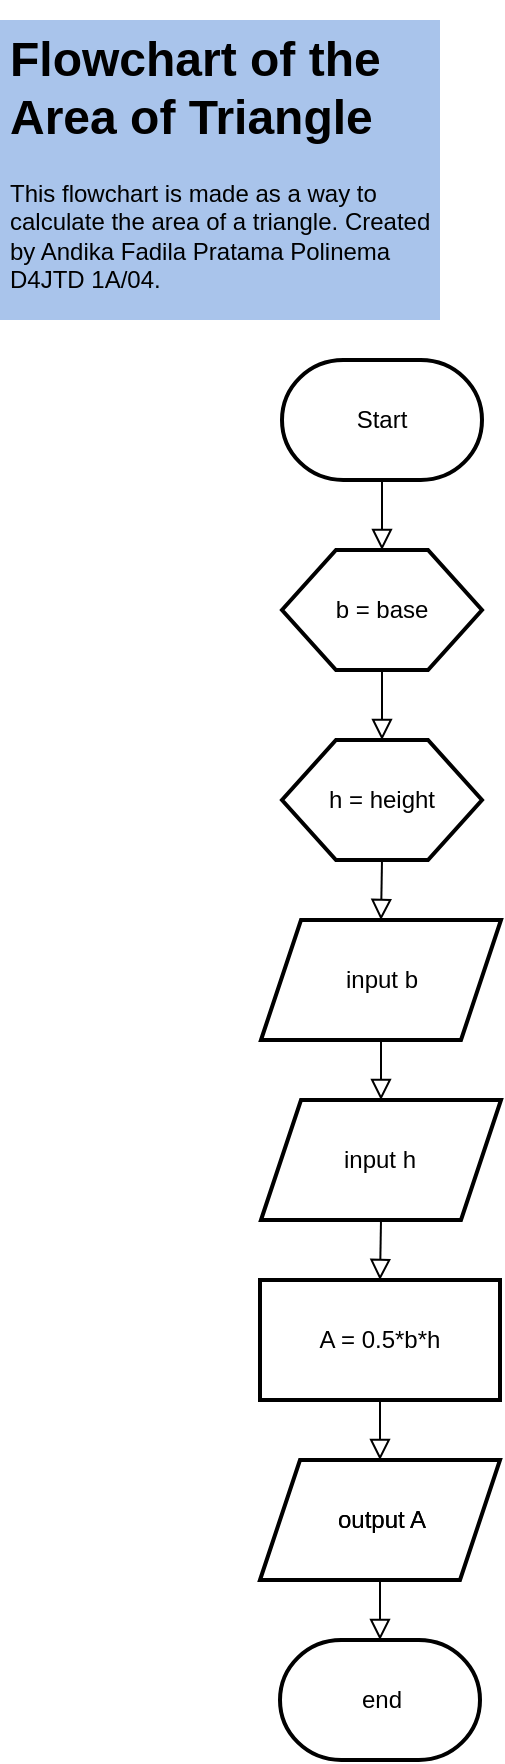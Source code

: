 <mxfile version="16.6.4" type="github">
  <diagram id="C5RBs43oDa-KdzZeNtuy" name="Page-1">
    <mxGraphModel dx="1335" dy="720" grid="1" gridSize="10" guides="1" tooltips="1" connect="1" arrows="1" fold="1" page="1" pageScale="1" pageWidth="827" pageHeight="1169" math="0" shadow="0">
      <root>
        <mxCell id="WIyWlLk6GJQsqaUBKTNV-0" />
        <mxCell id="WIyWlLk6GJQsqaUBKTNV-1" parent="WIyWlLk6GJQsqaUBKTNV-0" />
        <mxCell id="-kFRYqSdJhcsByOaOmzl-9" value="" style="shape=parallelogram;perimeter=parallelogramPerimeter;whiteSpace=wrap;html=1;fixedSize=1;strokeWidth=2;" vertex="1" parent="WIyWlLk6GJQsqaUBKTNV-1">
          <mxGeometry x="160.5" y="550" width="120" height="60" as="geometry" />
        </mxCell>
        <mxCell id="-kFRYqSdJhcsByOaOmzl-2" value="" style="strokeWidth=2;html=1;shape=mxgraph.flowchart.terminator;whiteSpace=wrap;" vertex="1" parent="WIyWlLk6GJQsqaUBKTNV-1">
          <mxGeometry x="171" y="270" width="100" height="60" as="geometry" />
        </mxCell>
        <mxCell id="-kFRYqSdJhcsByOaOmzl-5" value="Start" style="text;html=1;strokeColor=none;fillColor=none;align=center;verticalAlign=middle;whiteSpace=wrap;rounded=0;" vertex="1" parent="WIyWlLk6GJQsqaUBKTNV-1">
          <mxGeometry x="190.5" y="285" width="60" height="30" as="geometry" />
        </mxCell>
        <mxCell id="-kFRYqSdJhcsByOaOmzl-10" value="" style="rounded=0;html=1;jettySize=auto;orthogonalLoop=1;fontSize=11;endArrow=block;endFill=0;endSize=8;strokeWidth=1;shadow=0;labelBackgroundColor=none;edgeStyle=orthogonalEdgeStyle;entryX=0.5;entryY=0;entryDx=0;entryDy=0;exitX=0.5;exitY=1;exitDx=0;exitDy=0;" edge="1" parent="WIyWlLk6GJQsqaUBKTNV-1" source="-kFRYqSdJhcsByOaOmzl-9" target="-kFRYqSdJhcsByOaOmzl-11">
          <mxGeometry relative="1" as="geometry">
            <mxPoint x="219" y="650" as="sourcePoint" />
            <mxPoint x="219" y="700" as="targetPoint" />
          </mxGeometry>
        </mxCell>
        <mxCell id="-kFRYqSdJhcsByOaOmzl-11" value="" style="shape=parallelogram;perimeter=parallelogramPerimeter;whiteSpace=wrap;html=1;fixedSize=1;strokeWidth=2;" vertex="1" parent="WIyWlLk6GJQsqaUBKTNV-1">
          <mxGeometry x="160.5" y="640" width="120" height="60" as="geometry" />
        </mxCell>
        <mxCell id="-kFRYqSdJhcsByOaOmzl-13" value="" style="verticalLabelPosition=bottom;verticalAlign=top;html=1;shape=hexagon;perimeter=hexagonPerimeter2;arcSize=6;size=0.27;strokeWidth=2;" vertex="1" parent="WIyWlLk6GJQsqaUBKTNV-1">
          <mxGeometry x="171" y="365" width="100" height="60" as="geometry" />
        </mxCell>
        <mxCell id="-kFRYqSdJhcsByOaOmzl-15" value="" style="rounded=0;html=1;jettySize=auto;orthogonalLoop=1;fontSize=11;endArrow=block;endFill=0;endSize=8;strokeWidth=1;shadow=0;labelBackgroundColor=none;edgeStyle=orthogonalEdgeStyle;exitX=0.5;exitY=1;exitDx=0;exitDy=0;exitPerimeter=0;entryX=0.5;entryY=0;entryDx=0;entryDy=0;" edge="1" parent="WIyWlLk6GJQsqaUBKTNV-1" source="-kFRYqSdJhcsByOaOmzl-2" target="-kFRYqSdJhcsByOaOmzl-13">
          <mxGeometry relative="1" as="geometry">
            <mxPoint x="220.76" y="340" as="sourcePoint" />
            <mxPoint x="221" y="370" as="targetPoint" />
          </mxGeometry>
        </mxCell>
        <mxCell id="-kFRYqSdJhcsByOaOmzl-16" value="input b" style="text;html=1;strokeColor=none;fillColor=none;align=center;verticalAlign=middle;whiteSpace=wrap;rounded=0;" vertex="1" parent="WIyWlLk6GJQsqaUBKTNV-1">
          <mxGeometry x="190.5" y="565" width="60" height="30" as="geometry" />
        </mxCell>
        <mxCell id="-kFRYqSdJhcsByOaOmzl-17" value="b = base" style="text;html=1;strokeColor=none;fillColor=none;align=center;verticalAlign=middle;whiteSpace=wrap;rounded=0;" vertex="1" parent="WIyWlLk6GJQsqaUBKTNV-1">
          <mxGeometry x="190.5" y="380" width="60" height="30" as="geometry" />
        </mxCell>
        <mxCell id="-kFRYqSdJhcsByOaOmzl-18" value="" style="rounded=0;html=1;jettySize=auto;orthogonalLoop=1;fontSize=11;endArrow=block;endFill=0;endSize=8;strokeWidth=1;shadow=0;labelBackgroundColor=none;edgeStyle=orthogonalEdgeStyle;exitX=0.5;exitY=1;exitDx=0;exitDy=0;entryX=0.5;entryY=0;entryDx=0;entryDy=0;" edge="1" parent="WIyWlLk6GJQsqaUBKTNV-1" source="-kFRYqSdJhcsByOaOmzl-13" target="-kFRYqSdJhcsByOaOmzl-19">
          <mxGeometry relative="1" as="geometry">
            <mxPoint x="220.58" y="440" as="sourcePoint" />
            <mxPoint x="221" y="450" as="targetPoint" />
          </mxGeometry>
        </mxCell>
        <mxCell id="-kFRYqSdJhcsByOaOmzl-19" value="" style="verticalLabelPosition=bottom;verticalAlign=top;html=1;shape=hexagon;perimeter=hexagonPerimeter2;arcSize=6;size=0.27;strokeWidth=2;" vertex="1" parent="WIyWlLk6GJQsqaUBKTNV-1">
          <mxGeometry x="171" y="460" width="100" height="60" as="geometry" />
        </mxCell>
        <mxCell id="-kFRYqSdJhcsByOaOmzl-21" value="h = height" style="text;html=1;strokeColor=none;fillColor=none;align=center;verticalAlign=middle;whiteSpace=wrap;rounded=0;" vertex="1" parent="WIyWlLk6GJQsqaUBKTNV-1">
          <mxGeometry x="191" y="475" width="60" height="30" as="geometry" />
        </mxCell>
        <mxCell id="-kFRYqSdJhcsByOaOmzl-6" value="input h" style="text;html=1;strokeColor=none;fillColor=none;align=center;verticalAlign=middle;whiteSpace=wrap;rounded=0;" vertex="1" parent="WIyWlLk6GJQsqaUBKTNV-1">
          <mxGeometry x="190" y="655" width="60" height="30" as="geometry" />
        </mxCell>
        <mxCell id="-kFRYqSdJhcsByOaOmzl-25" value="" style="rounded=0;whiteSpace=wrap;html=1;strokeWidth=2;" vertex="1" parent="WIyWlLk6GJQsqaUBKTNV-1">
          <mxGeometry x="160" y="730" width="120" height="60" as="geometry" />
        </mxCell>
        <mxCell id="-kFRYqSdJhcsByOaOmzl-29" value="A = 0.5*b*h" style="text;html=1;strokeColor=none;fillColor=none;align=center;verticalAlign=middle;whiteSpace=wrap;rounded=0;" vertex="1" parent="WIyWlLk6GJQsqaUBKTNV-1">
          <mxGeometry x="180" y="745" width="80" height="30" as="geometry" />
        </mxCell>
        <mxCell id="-kFRYqSdJhcsByOaOmzl-30" value="" style="rounded=0;html=1;jettySize=auto;orthogonalLoop=1;fontSize=11;endArrow=block;endFill=0;endSize=8;strokeWidth=1;shadow=0;labelBackgroundColor=none;edgeStyle=orthogonalEdgeStyle;exitX=0.5;exitY=1;exitDx=0;exitDy=0;entryX=0.5;entryY=0;entryDx=0;entryDy=0;" edge="1" parent="WIyWlLk6GJQsqaUBKTNV-1" source="-kFRYqSdJhcsByOaOmzl-19" target="-kFRYqSdJhcsByOaOmzl-9">
          <mxGeometry relative="1" as="geometry">
            <mxPoint x="231" y="435" as="sourcePoint" />
            <mxPoint x="231" y="470" as="targetPoint" />
          </mxGeometry>
        </mxCell>
        <mxCell id="-kFRYqSdJhcsByOaOmzl-31" value="" style="rounded=0;html=1;jettySize=auto;orthogonalLoop=1;fontSize=11;endArrow=block;endFill=0;endSize=8;strokeWidth=1;shadow=0;labelBackgroundColor=none;edgeStyle=orthogonalEdgeStyle;exitX=0.5;exitY=1;exitDx=0;exitDy=0;entryX=0.5;entryY=0;entryDx=0;entryDy=0;" edge="1" parent="WIyWlLk6GJQsqaUBKTNV-1" source="-kFRYqSdJhcsByOaOmzl-11" target="-kFRYqSdJhcsByOaOmzl-25">
          <mxGeometry relative="1" as="geometry">
            <mxPoint x="220" y="720" as="sourcePoint" />
            <mxPoint x="221" y="720" as="targetPoint" />
          </mxGeometry>
        </mxCell>
        <mxCell id="-kFRYqSdJhcsByOaOmzl-34" value="" style="rounded=0;html=1;jettySize=auto;orthogonalLoop=1;fontSize=11;endArrow=block;endFill=0;endSize=8;strokeWidth=1;shadow=0;labelBackgroundColor=none;edgeStyle=orthogonalEdgeStyle;exitX=0.5;exitY=1;exitDx=0;exitDy=0;entryX=0.5;entryY=0;entryDx=0;entryDy=0;" edge="1" parent="WIyWlLk6GJQsqaUBKTNV-1" source="-kFRYqSdJhcsByOaOmzl-25" target="-kFRYqSdJhcsByOaOmzl-36">
          <mxGeometry relative="1" as="geometry">
            <mxPoint x="230.5" y="710" as="sourcePoint" />
            <mxPoint x="221" y="810" as="targetPoint" />
          </mxGeometry>
        </mxCell>
        <mxCell id="-kFRYqSdJhcsByOaOmzl-36" value="" style="shape=parallelogram;perimeter=parallelogramPerimeter;whiteSpace=wrap;html=1;fixedSize=1;strokeWidth=2;" vertex="1" parent="WIyWlLk6GJQsqaUBKTNV-1">
          <mxGeometry x="160" y="820" width="120" height="60" as="geometry" />
        </mxCell>
        <mxCell id="-kFRYqSdJhcsByOaOmzl-38" value="output A" style="text;html=1;strokeColor=none;fillColor=none;align=center;verticalAlign=middle;whiteSpace=wrap;rounded=0;" vertex="1" parent="WIyWlLk6GJQsqaUBKTNV-1">
          <mxGeometry x="180.5" y="835" width="80" height="30" as="geometry" />
        </mxCell>
        <mxCell id="-kFRYqSdJhcsByOaOmzl-39" value="" style="strokeWidth=2;html=1;shape=mxgraph.flowchart.terminator;whiteSpace=wrap;" vertex="1" parent="WIyWlLk6GJQsqaUBKTNV-1">
          <mxGeometry x="170" y="910" width="100" height="60" as="geometry" />
        </mxCell>
        <mxCell id="-kFRYqSdJhcsByOaOmzl-40" value="" style="rounded=0;html=1;jettySize=auto;orthogonalLoop=1;fontSize=11;endArrow=block;endFill=0;endSize=8;strokeWidth=1;shadow=0;labelBackgroundColor=none;edgeStyle=orthogonalEdgeStyle;exitX=0.5;exitY=1;exitDx=0;exitDy=0;entryX=0.5;entryY=0;entryDx=0;entryDy=0;entryPerimeter=0;" edge="1" parent="WIyWlLk6GJQsqaUBKTNV-1" source="-kFRYqSdJhcsByOaOmzl-36" target="-kFRYqSdJhcsByOaOmzl-39">
          <mxGeometry relative="1" as="geometry">
            <mxPoint x="230.0" y="800" as="sourcePoint" />
            <mxPoint x="230.0" y="830" as="targetPoint" />
          </mxGeometry>
        </mxCell>
        <mxCell id="-kFRYqSdJhcsByOaOmzl-41" value="output A" style="text;html=1;strokeColor=none;fillColor=none;align=center;verticalAlign=middle;whiteSpace=wrap;rounded=0;" vertex="1" parent="WIyWlLk6GJQsqaUBKTNV-1">
          <mxGeometry x="180.5" y="835" width="80" height="30" as="geometry" />
        </mxCell>
        <mxCell id="-kFRYqSdJhcsByOaOmzl-42" value="end" style="text;html=1;strokeColor=none;fillColor=none;align=center;verticalAlign=middle;whiteSpace=wrap;rounded=0;" vertex="1" parent="WIyWlLk6GJQsqaUBKTNV-1">
          <mxGeometry x="181" y="925" width="80" height="30" as="geometry" />
        </mxCell>
        <mxCell id="-kFRYqSdJhcsByOaOmzl-43" value="&lt;h1&gt;Flowchart of the Area of Triangle&lt;br&gt;&lt;/h1&gt;&lt;p align=&quot;left&quot;&gt;This flowchart is made as a way to calculate the area of a triangle. Created by Andika Fadila Pratama Polinema D4JTD 1A/04.&lt;/p&gt;" style="text;html=1;strokeColor=none;fillColor=#A9C4EB;spacing=5;spacingTop=-20;whiteSpace=wrap;overflow=hidden;rounded=0;" vertex="1" parent="WIyWlLk6GJQsqaUBKTNV-1">
          <mxGeometry x="30" y="100" width="220" height="150" as="geometry" />
        </mxCell>
      </root>
    </mxGraphModel>
  </diagram>
</mxfile>
